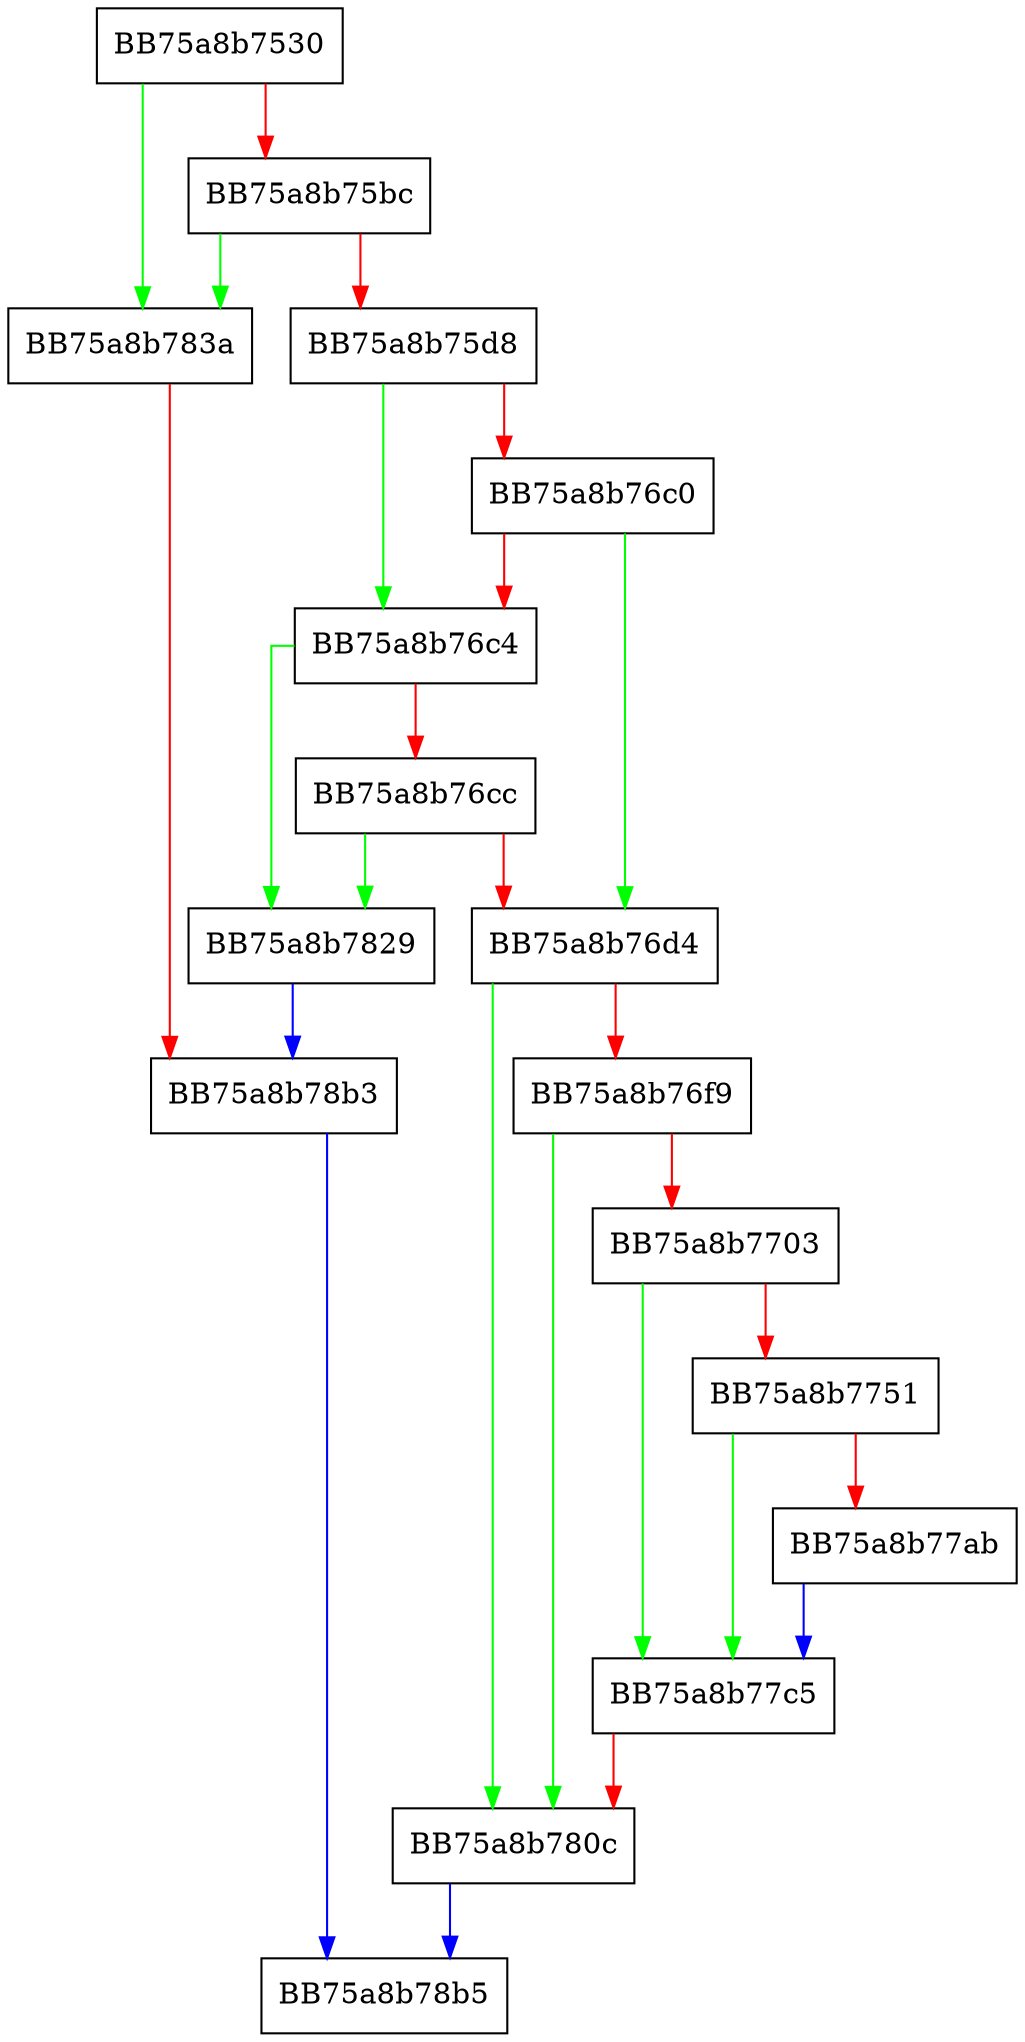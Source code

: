 digraph _is_os_supported {
  node [shape="box"];
  graph [splines=ortho];
  BB75a8b7530 -> BB75a8b783a [color="green"];
  BB75a8b7530 -> BB75a8b75bc [color="red"];
  BB75a8b75bc -> BB75a8b783a [color="green"];
  BB75a8b75bc -> BB75a8b75d8 [color="red"];
  BB75a8b75d8 -> BB75a8b76c4 [color="green"];
  BB75a8b75d8 -> BB75a8b76c0 [color="red"];
  BB75a8b76c0 -> BB75a8b76d4 [color="green"];
  BB75a8b76c0 -> BB75a8b76c4 [color="red"];
  BB75a8b76c4 -> BB75a8b7829 [color="green"];
  BB75a8b76c4 -> BB75a8b76cc [color="red"];
  BB75a8b76cc -> BB75a8b7829 [color="green"];
  BB75a8b76cc -> BB75a8b76d4 [color="red"];
  BB75a8b76d4 -> BB75a8b780c [color="green"];
  BB75a8b76d4 -> BB75a8b76f9 [color="red"];
  BB75a8b76f9 -> BB75a8b780c [color="green"];
  BB75a8b76f9 -> BB75a8b7703 [color="red"];
  BB75a8b7703 -> BB75a8b77c5 [color="green"];
  BB75a8b7703 -> BB75a8b7751 [color="red"];
  BB75a8b7751 -> BB75a8b77c5 [color="green"];
  BB75a8b7751 -> BB75a8b77ab [color="red"];
  BB75a8b77ab -> BB75a8b77c5 [color="blue"];
  BB75a8b77c5 -> BB75a8b780c [color="red"];
  BB75a8b780c -> BB75a8b78b5 [color="blue"];
  BB75a8b7829 -> BB75a8b78b3 [color="blue"];
  BB75a8b783a -> BB75a8b78b3 [color="red"];
  BB75a8b78b3 -> BB75a8b78b5 [color="blue"];
}